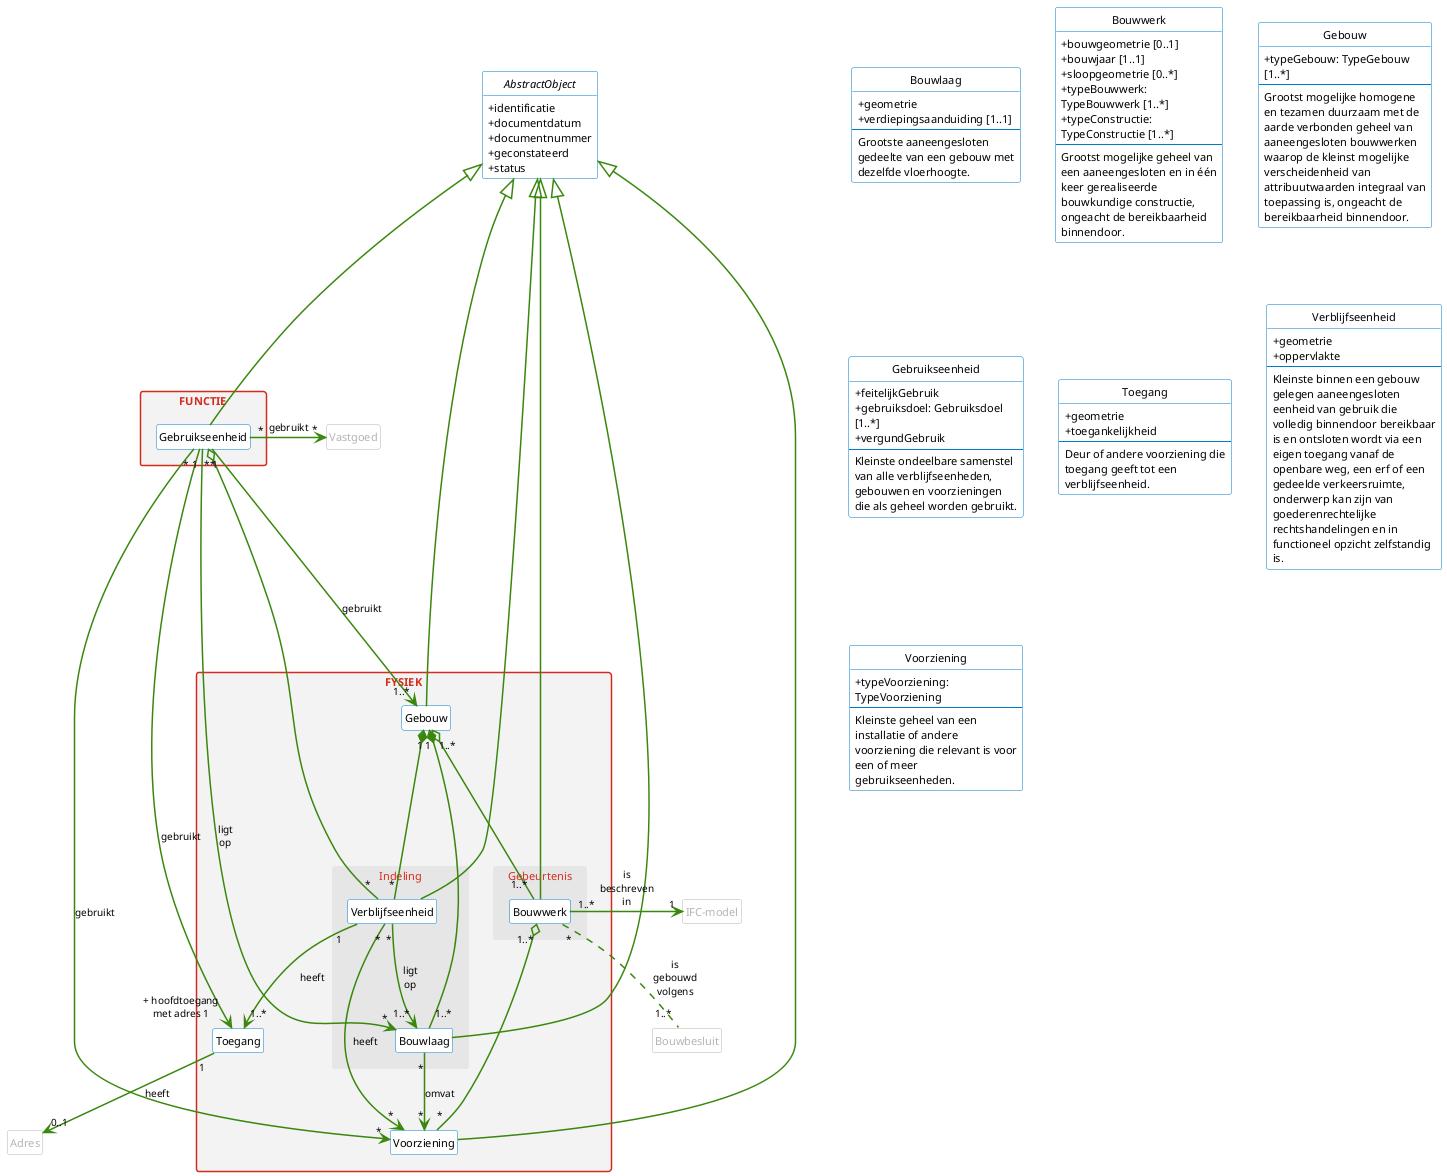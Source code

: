 @startuml

' --------v-v-v-v-v-v-v-v--------
' https://www.rijkshuisstijl.nl/organisatiespecifieke-richtlijnen/ministerie-van-binnenlandse-zaken-en-koninkrijksrelaties/deelidentiteit-kerndepartement-bzk
' https://www.rijkshuisstijl.nl/basiselementen/basiselementen-online/online-kleuren
'
' # Communicatiekleuren
' Het kerndepartement van BZK heeft uit het kleurenpalet van de rijkshuisstijl drie kleuren (elk met tint1 / tint2) gekozen:
' - Rijksoverheid hemelblauw #007bc7 (#b2d7ee/#d9ebf7)
' - Rijksoverheid rood #d52b1e (#f2bfbb/#f9dfdd)
' - Rijksoverheid groen #39870c (#c3dbb6/#e1eddb)
' Het gebruik van deze kleuren in combinatie met veel wit wordt gestimuleerd.
'
' # Tinten voor achtergrondkaders, grafieken en tabellen
' Voor achtergrondkaders, grafieken en tabellen kunnen 7 neutrale grijstinten of tinten van een communicatiekleur in stappen van 20% worden toegepast. Voor tekstachtergrond wordt grijstint1 of communicatiekleur tint2 aanbevolen om aan de contrasteisen voor een goede leesbaarheid te voldoen.
'
' Rijksoverheid grijs 1 #f3f3f3
' Rijksoverheid grijs 2 #e6e6e6
' Rijksoverheid grijs 3 #cccccc
' Rijksoverheid grijs 4 #b4b4b4
' Rijksoverheid grijs 5 #999999
' Rijksoverheid grijs 6 #696969
' Rijksoverheid grijs 7 #535353

' --------^-^-^-^-^-^-^-^--------

skinparam defaultFontColor black
skinparam defaultFontName Lucida Sans
skinparam defaultFontSize 11
skinparam defaultFontStyle normal
skinparam defaultMonospacedFontName Lucida Sans Typewriter
' skinparam defaultTextAlignment left
' skinparam lineType ortho
' skinparam lineType polyline
skinparam shadowing false
skinparam wrapWidth 165

skinparam class {
    ArrowColor #39870c
    ArrowFontSize 10
'     ArrowTextAlignment center
    ArrowThickness 1.5
    AttributeIconSize 0
    BackgroundColor #ffffff
    BorderColor #007bc7
'     StereotypeFontStyle italic
}

skinparam class<<extern>> {
    BorderColor #b4b4b4
    FontColor #b4b4b4
}

skinparam note {
    BackgroundColor #fdf6bb
    BorderColor #f9e11e
    FontColor #01689b
}

skinparam package {
    BackgroundColor #f3f3f3
    BorderColor #d52b1e
    FontColor #d52b1e
    FontStyle bold
    Style rectangle
}

skinparam package<< subpackage >> {
    BackgroundColor #e6e6e6
    BorderColor #e6e6e6
    FontStyle normal
}

' hide AbstractObject

hide circle

hide empty members

hide stereotype

package "FUNCTIE" {
    class Gebruikseenheid {
    }
'     note top of Gebruikseenheid : Vragen om uit te werken:\n- Hoe een woning te herkennen die alleen bereikbaar is via een winkel?\n- Welke dakkapel hoort bij welke gebruikseenheid?\n- Hoe een serre te herkennen?\n- Hoe gebruikseenheden afbakenen binnen een bedrijfsverzamelgebouw?
}

package "FYSIEK" {
    package "Gebeurtenis" << subpackage >> {
        class Bouwwerk {
        }
    }
    class Gebouw {
    }
    class Toegang {
    }
    class Voorziening {
    }
    package "Indeling" << subpackage >> {
        class Bouwlaag {
        }
        class Verblijfseenheid {
        }
'         note top of Verblijfseenheid : Als een verblijfsobject uit BAG, maar altijd binnendoor bereikbaar en zonder gebruiksdoel en daarom zonder eis van voorzieningen.
    }
}

AbstractObject <|-- Bouwwerk
AbstractObject <|-- Gebouw
AbstractObject <|-- Gebruikseenheid
AbstractObject <|-- Voorziening
Gebouw "1..*" o-- "1..*" Bouwwerk
Gebruikseenheid "*" -> "*" Vastgoed : gebruikt
Gebruikseenheid "*" --> "*" Voorziening : gebruikt
Gebruikseenheid "*" --> "1..*" Gebouw : gebruikt
Gebruikseenheid "1" o-- "*" Verblijfseenheid
Bouwwerk "1..*" o-- "*" Voorziening
Bouwwerk "*" .. "1..*" Bouwbesluit : is\ngebouwd\nvolgens
Verblijfseenheid "*" --> "*" Voorziening : heeft
Bouwlaag "*" --> "*" Voorziening : omvat
Verblijfseenheid "*" --> "1..*" Bouwlaag : ligt\nop
AbstractObject <|-- Bouwlaag
AbstractObject <|-- Verblijfseenheid
Gebouw "1" *-- "*" Verblijfseenheid
Gebouw "1" *-- "1..*" Bouwlaag
' Gebouw "*" --> "*" "IFC-model" : is\nbeschreven\nin
Bouwwerk "1..*" -> "1" "IFC-model" : is\nbeschreven\nin
Gebruikseenheid "1" --> "+ hoofdtoegang\nmet adres 1" Toegang : gebruikt
Gebruikseenheid "*" --> "*" Bouwlaag : ligt\nop
Verblijfseenheid "1" --> "1..*" Toegang : heeft
Toegang "1" --> "0..1" Adres : heeft

abstract class AbstractObject << Objecttype >> {
    + identificatie
    + documentdatum
    + documentnummer
    + geconstateerd
    + status
'     --
}

class Adres << extern >> {
}

class Bouwbesluit << extern >> {
}

class Bouwlaag << Objecttype >> << vrijwillig >> {
    + geometrie
    + verdiepingsaanduiding [1..1]
    --
    Grootste aaneengesloten gedeelte van een gebouw met dezelfde vloerhoogte.
}

class Bouwwerk << Objecttype >> {
'     ..//verplicht//..
    + bouwgeometrie [0..1]
    + bouwjaar [1..1]
'     + opleverdatum [1..1]
    + sloopgeometrie [0..*]
    + typeBouwwerk: TypeBouwwerk [1..*]
    + typeConstructie: TypeConstructie [1..*]
'     + vigerendBouwbesluit [1..1]
'     ..//vrijwillig//..
    --
    Grootst mogelijke geheel van een aaneengesloten en in één keer gerealiseerde bouwkundige constructie, ongeacht de bereikbaarheid binnendoor.
}

class Gebouw << Objecttype >> {
'     ..//verplicht//..
    + typeGebouw: TypeGebouw [1..*]
'     ..//vrijwillig//..
    --
    Grootst mogelijke homogene en tezamen duurzaam met de aarde verbonden geheel van aaneengesloten bouwwerken waarop de kleinst mogelijke verscheidenheid van attribuutwaarden integraal van toepassing is, ongeacht de bereikbaarheid binnendoor.
}

class Gebruikseenheid << Objecttype >> {
    + feitelijkGebruik
    + gebruiksdoel: Gebruiksdoel [1..*]
    + vergundGebruik
    --
    Kleinste ondeelbare samenstel van alle verblijfseenheden, gebouwen en voorzieningen die als geheel worden gebruikt.
}

class "IFC-model" << extern >> {
'     https://hetnationaalbimplatform.nl/upload/documents/RVB_BIM_Norm_v1.1.pdf
}

class Toegang << Objecttype >> {
    + geometrie
    + toegankelijkheid
    --
    Deur of andere voorziening die toegang geeft tot een verblijfseenheid.
}

class Vastgoed << extern >> {
}

class Verblijfseenheid << Objecttype >> {
    + geometrie
    + oppervlakte
    --
    Kleinste binnen een gebouw gelegen aaneengesloten eenheid van gebruik die volledig binnendoor bereikbaar is en ontsloten wordt via een eigen toegang vanaf de openbare weg, een erf of een gedeelde verkeersruimte, onderwerp kan zijn van goederenrechtelijke rechtshandelingen en in functioneel opzicht zelfstandig is.
}

class Voorziening << Objecttype >> {
'     + gedeeldeVoorziening
'     + geometrie
    + typeVoorziening: TypeVoorziening
    --
    Kleinste geheel van een installatie of andere voorziening die relevant is voor een of meer gebruikseenheden.
}

@enduml
